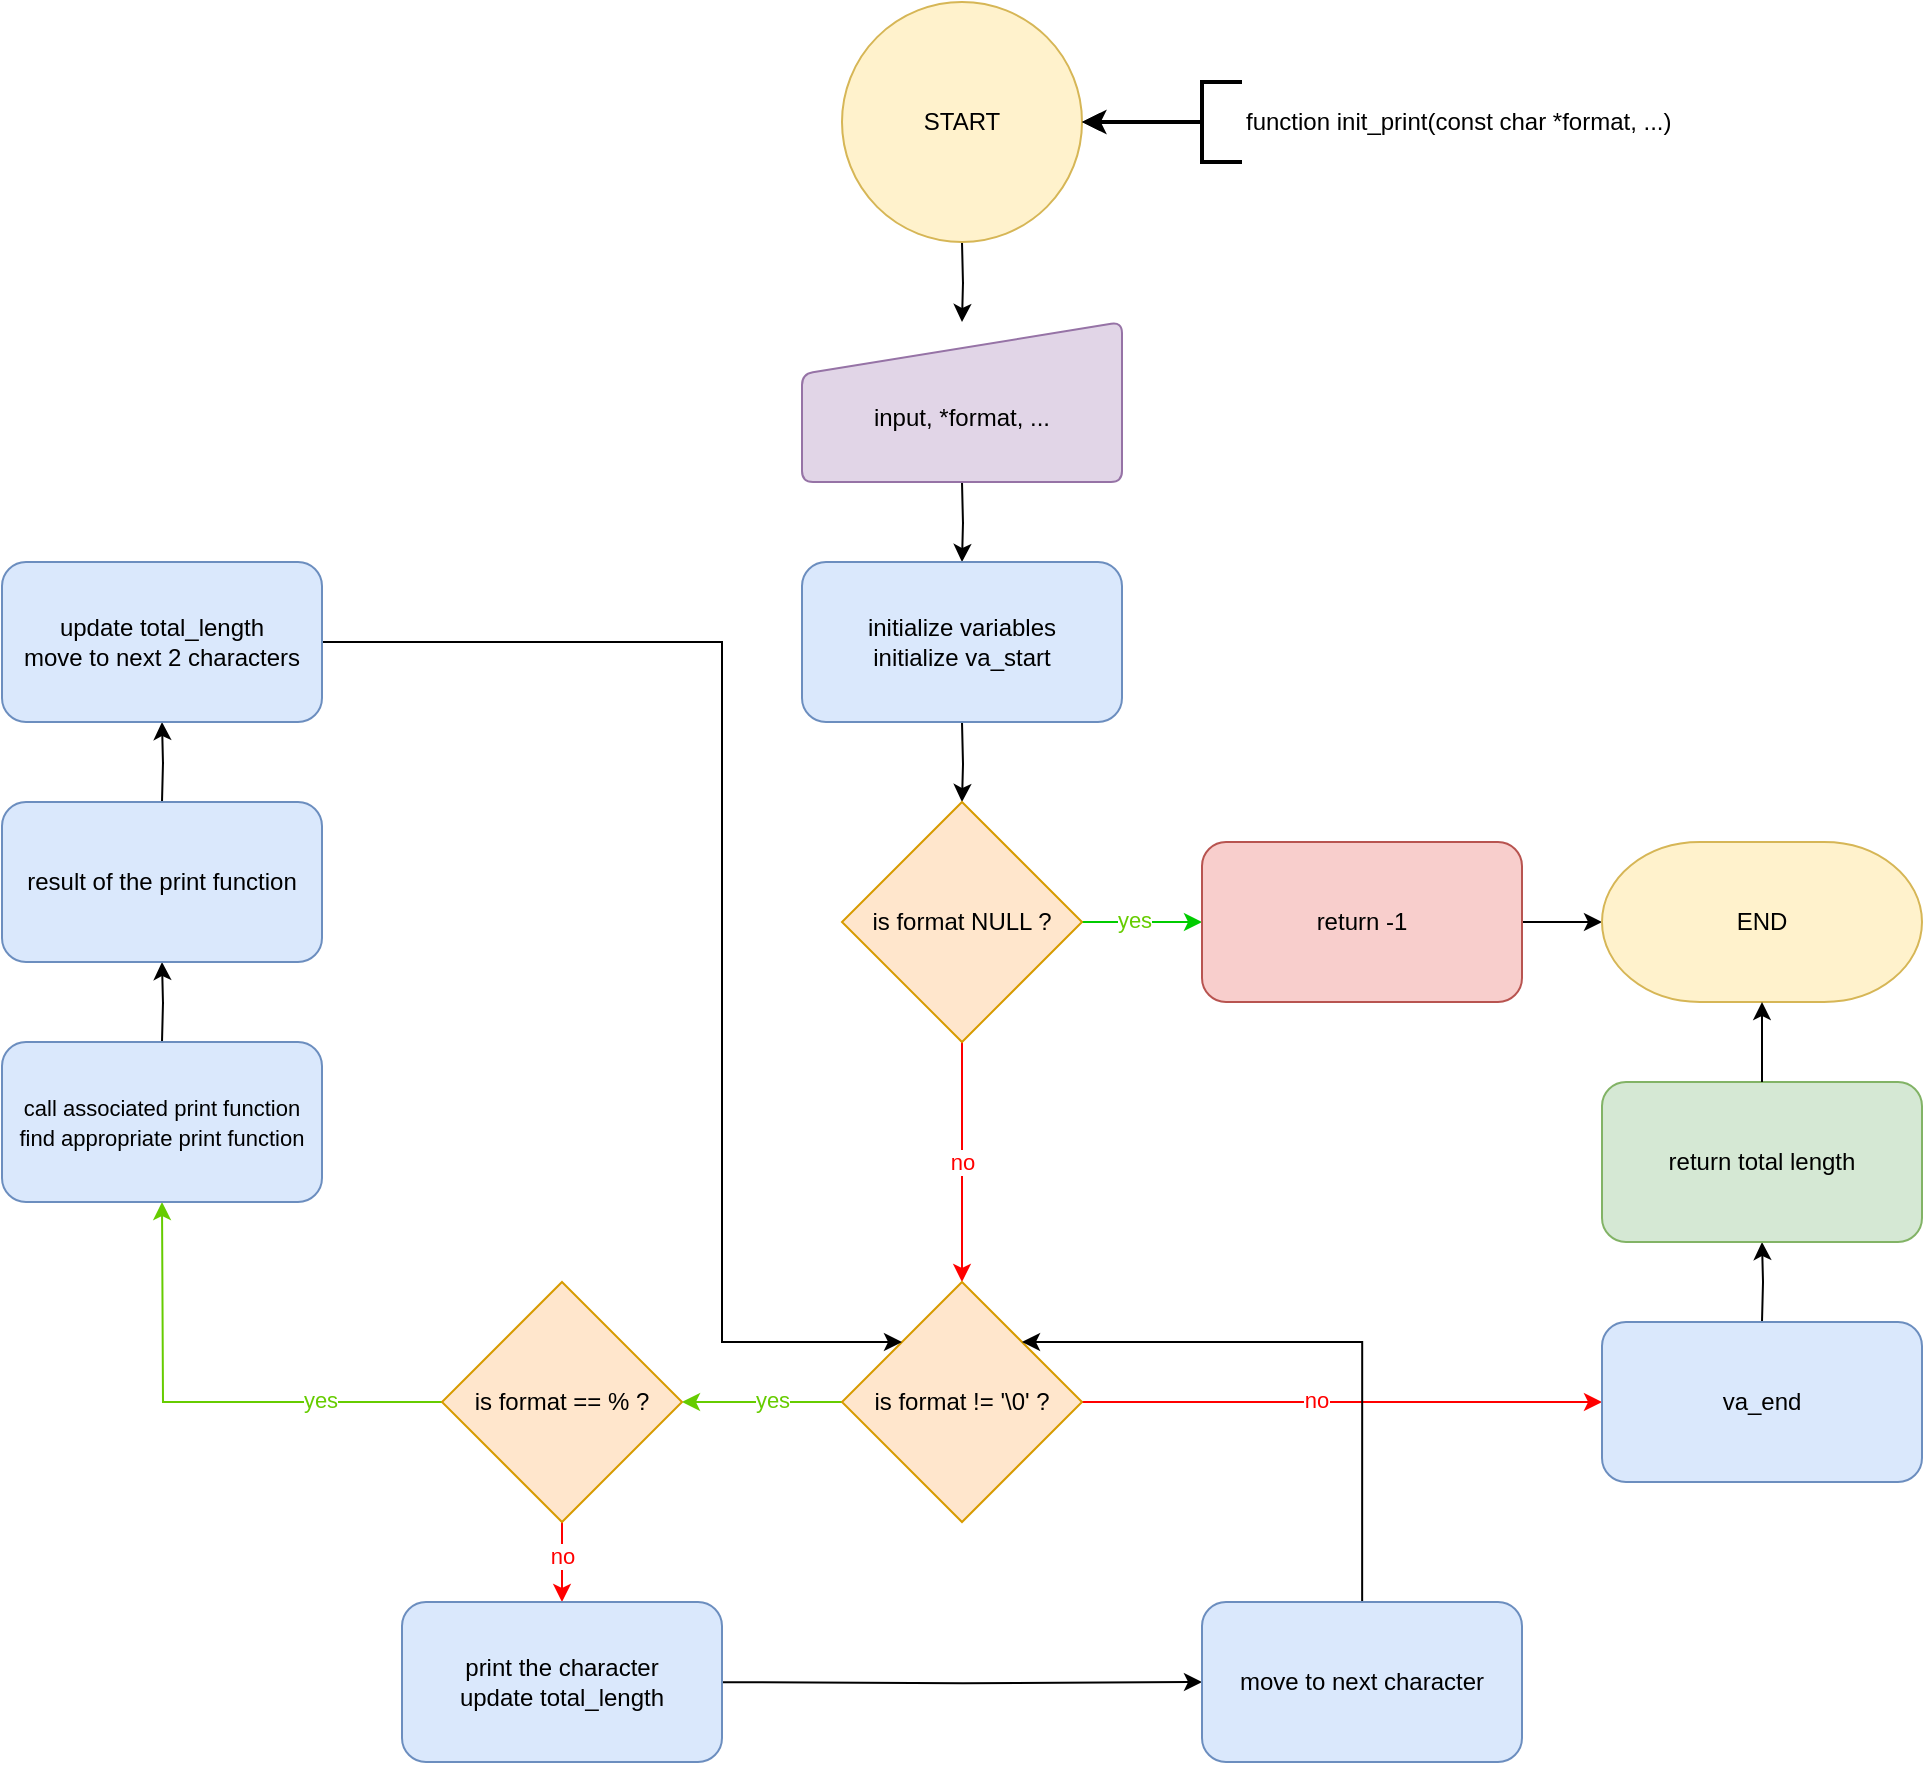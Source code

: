 <mxfile version="28.2.0">
  <diagram name="Page-1" id="cIKwY36cU6eKa0tKvRjj">
    <mxGraphModel dx="2244" dy="1973" grid="1" gridSize="10" guides="1" tooltips="1" connect="1" arrows="1" fold="1" page="1" pageScale="1" pageWidth="827" pageHeight="1169" math="0" shadow="0">
      <root>
        <mxCell id="0" />
        <mxCell id="1" parent="0" />
        <mxCell id="BRxhBJpI5ctmWRJHoFR--22" style="edgeStyle=orthogonalEdgeStyle;rounded=0;orthogonalLoop=1;jettySize=auto;html=1;entryX=0.5;entryY=0;entryDx=0;entryDy=0;" edge="1" parent="1" target="BRxhBJpI5ctmWRJHoFR--17">
          <mxGeometry relative="1" as="geometry">
            <mxPoint x="240" y="480" as="sourcePoint" />
          </mxGeometry>
        </mxCell>
        <mxCell id="BRxhBJpI5ctmWRJHoFR--16" style="edgeStyle=orthogonalEdgeStyle;rounded=0;orthogonalLoop=1;jettySize=auto;html=1;entryX=0.5;entryY=0;entryDx=0;entryDy=0;" edge="1" parent="1">
          <mxGeometry relative="1" as="geometry">
            <mxPoint x="240" y="360" as="sourcePoint" />
            <mxPoint x="240" y="400" as="targetPoint" />
          </mxGeometry>
        </mxCell>
        <mxCell id="BRxhBJpI5ctmWRJHoFR--15" style="edgeStyle=orthogonalEdgeStyle;rounded=0;orthogonalLoop=1;jettySize=auto;html=1;entryX=0.5;entryY=0;entryDx=0;entryDy=0;" edge="1" parent="1">
          <mxGeometry relative="1" as="geometry">
            <mxPoint x="240" y="240" as="sourcePoint" />
            <mxPoint x="240" y="280" as="targetPoint" />
          </mxGeometry>
        </mxCell>
        <mxCell id="BRxhBJpI5ctmWRJHoFR--21" style="edgeStyle=orthogonalEdgeStyle;rounded=0;orthogonalLoop=1;jettySize=auto;html=1;entryX=0;entryY=0.5;entryDx=0;entryDy=0;strokeColor=#00CC00;" edge="1" parent="1" source="BRxhBJpI5ctmWRJHoFR--17" target="BRxhBJpI5ctmWRJHoFR--18">
          <mxGeometry relative="1" as="geometry" />
        </mxCell>
        <mxCell id="BRxhBJpI5ctmWRJHoFR--48" value="&lt;font style=&quot;&quot;&gt;yes&lt;/font&gt;" style="edgeLabel;html=1;align=center;verticalAlign=middle;resizable=0;points=[];fontColor=#66CC00;" vertex="1" connectable="0" parent="BRxhBJpI5ctmWRJHoFR--21">
          <mxGeometry x="-0.3" y="3" relative="1" as="geometry">
            <mxPoint x="5" y="2" as="offset" />
          </mxGeometry>
        </mxCell>
        <mxCell id="BRxhBJpI5ctmWRJHoFR--25" value="&lt;font style=&quot;color: rgb(255, 0, 0);&quot;&gt;no&lt;/font&gt;" style="edgeStyle=orthogonalEdgeStyle;rounded=0;orthogonalLoop=1;jettySize=auto;html=1;entryX=0.5;entryY=0;entryDx=0;entryDy=0;strokeColor=#FF0000;align=center;" edge="1" parent="1" source="BRxhBJpI5ctmWRJHoFR--17" target="BRxhBJpI5ctmWRJHoFR--24">
          <mxGeometry x="0.001" relative="1" as="geometry">
            <Array as="points">
              <mxPoint x="240" y="670" />
              <mxPoint x="240" y="670" />
            </Array>
            <mxPoint as="offset" />
          </mxGeometry>
        </mxCell>
        <mxCell id="BRxhBJpI5ctmWRJHoFR--17" value="is format NULL ?" style="rhombus;whiteSpace=wrap;html=1;fillColor=#ffe6cc;strokeColor=#d79b00;" vertex="1" parent="1">
          <mxGeometry x="180" y="520" width="120" height="120" as="geometry" />
        </mxCell>
        <mxCell id="BRxhBJpI5ctmWRJHoFR--20" style="edgeStyle=orthogonalEdgeStyle;rounded=0;orthogonalLoop=1;jettySize=auto;html=1;" edge="1" parent="1" source="BRxhBJpI5ctmWRJHoFR--18" target="BRxhBJpI5ctmWRJHoFR--19">
          <mxGeometry relative="1" as="geometry" />
        </mxCell>
        <mxCell id="BRxhBJpI5ctmWRJHoFR--18" value="return -1" style="rounded=1;whiteSpace=wrap;html=1;fillColor=#f8cecc;strokeColor=#b85450;" vertex="1" parent="1">
          <mxGeometry x="360" y="540" width="160" height="80" as="geometry" />
        </mxCell>
        <mxCell id="BRxhBJpI5ctmWRJHoFR--19" value="END" style="strokeWidth=1;html=1;shape=mxgraph.flowchart.terminator;whiteSpace=wrap;fillColor=#fff2cc;strokeColor=#d6b656;" vertex="1" parent="1">
          <mxGeometry x="560" y="540" width="160" height="80" as="geometry" />
        </mxCell>
        <mxCell id="BRxhBJpI5ctmWRJHoFR--41" style="edgeStyle=orthogonalEdgeStyle;rounded=0;orthogonalLoop=1;jettySize=auto;html=1;entryX=1;entryY=0.5;entryDx=0;entryDy=0;strokeColor=#66CC00;" edge="1" parent="1" source="BRxhBJpI5ctmWRJHoFR--24" target="BRxhBJpI5ctmWRJHoFR--27">
          <mxGeometry relative="1" as="geometry" />
        </mxCell>
        <mxCell id="BRxhBJpI5ctmWRJHoFR--51" value="yes" style="edgeLabel;html=1;align=center;verticalAlign=middle;resizable=0;points=[];fontColor=#66CC00;labelBackgroundColor=default;" vertex="1" connectable="0" parent="BRxhBJpI5ctmWRJHoFR--41">
          <mxGeometry x="-0.016" y="1" relative="1" as="geometry">
            <mxPoint x="4" y="-2" as="offset" />
          </mxGeometry>
        </mxCell>
        <mxCell id="BRxhBJpI5ctmWRJHoFR--43" style="edgeStyle=orthogonalEdgeStyle;rounded=0;orthogonalLoop=1;jettySize=auto;html=1;entryX=0;entryY=0.5;entryDx=0;entryDy=0;strokeColor=#FF0000;" edge="1" parent="1" source="BRxhBJpI5ctmWRJHoFR--24">
          <mxGeometry relative="1" as="geometry">
            <mxPoint x="560" y="820" as="targetPoint" />
          </mxGeometry>
        </mxCell>
        <mxCell id="BRxhBJpI5ctmWRJHoFR--52" value="no" style="edgeLabel;html=1;align=center;verticalAlign=middle;resizable=0;points=[];fontColor=#FF0000;" vertex="1" connectable="0" parent="BRxhBJpI5ctmWRJHoFR--43">
          <mxGeometry x="-0.554" y="1" relative="1" as="geometry">
            <mxPoint x="59" as="offset" />
          </mxGeometry>
        </mxCell>
        <mxCell id="BRxhBJpI5ctmWRJHoFR--24" value="is format != &#39;\0&#39; ?" style="rhombus;whiteSpace=wrap;html=1;fillColor=#ffe6cc;strokeColor=#d79b00;" vertex="1" parent="1">
          <mxGeometry x="180" y="760" width="120" height="120" as="geometry" />
        </mxCell>
        <mxCell id="BRxhBJpI5ctmWRJHoFR--33" style="edgeStyle=orthogonalEdgeStyle;rounded=0;orthogonalLoop=1;jettySize=auto;html=1;entryX=0.5;entryY=1;entryDx=0;entryDy=0;strokeColor=#66CC00;" edge="1" parent="1" source="BRxhBJpI5ctmWRJHoFR--27">
          <mxGeometry relative="1" as="geometry">
            <mxPoint x="-160" y="720" as="targetPoint" />
          </mxGeometry>
        </mxCell>
        <mxCell id="BRxhBJpI5ctmWRJHoFR--49" value="yes" style="edgeLabel;html=1;align=center;verticalAlign=middle;resizable=0;points=[];labelBackgroundColor=default;fontColor=#66CC00;" vertex="1" connectable="0" parent="BRxhBJpI5ctmWRJHoFR--33">
          <mxGeometry x="-0.331" y="-3" relative="1" as="geometry">
            <mxPoint x="19" y="2" as="offset" />
          </mxGeometry>
        </mxCell>
        <mxCell id="BRxhBJpI5ctmWRJHoFR--42" style="edgeStyle=orthogonalEdgeStyle;rounded=0;orthogonalLoop=1;jettySize=auto;html=1;entryX=0.5;entryY=0;entryDx=0;entryDy=0;strokeColor=#FF0000;" edge="1" parent="1" source="BRxhBJpI5ctmWRJHoFR--27">
          <mxGeometry relative="1" as="geometry">
            <mxPoint x="40" y="920" as="targetPoint" />
          </mxGeometry>
        </mxCell>
        <mxCell id="BRxhBJpI5ctmWRJHoFR--50" value="no" style="edgeLabel;html=1;align=center;verticalAlign=middle;resizable=0;points=[];labelBackgroundColor=default;fontColor=#FF0000;" vertex="1" connectable="0" parent="BRxhBJpI5ctmWRJHoFR--42">
          <mxGeometry x="-0.2" relative="1" as="geometry">
            <mxPoint y="1" as="offset" />
          </mxGeometry>
        </mxCell>
        <mxCell id="BRxhBJpI5ctmWRJHoFR--27" value="is format == % ?" style="rhombus;whiteSpace=wrap;html=1;fillColor=#ffe6cc;strokeColor=#d79b00;" vertex="1" parent="1">
          <mxGeometry x="-20" y="760" width="120" height="120" as="geometry" />
        </mxCell>
        <mxCell id="BRxhBJpI5ctmWRJHoFR--57" style="edgeStyle=orthogonalEdgeStyle;rounded=0;orthogonalLoop=1;jettySize=auto;html=1;exitX=1;exitY=0.5;exitDx=0;exitDy=0;entryX=0;entryY=0;entryDx=0;entryDy=0;" edge="1" parent="1" target="BRxhBJpI5ctmWRJHoFR--24">
          <mxGeometry relative="1" as="geometry">
            <mxPoint x="240" y="760" as="targetPoint" />
            <mxPoint x="-80" y="440" as="sourcePoint" />
            <Array as="points">
              <mxPoint x="120" y="440" />
              <mxPoint x="120" y="790" />
            </Array>
          </mxGeometry>
        </mxCell>
        <mxCell id="BRxhBJpI5ctmWRJHoFR--54" style="edgeStyle=orthogonalEdgeStyle;rounded=0;orthogonalLoop=1;jettySize=auto;html=1;entryX=0.5;entryY=1;entryDx=0;entryDy=0;" edge="1" parent="1">
          <mxGeometry relative="1" as="geometry">
            <mxPoint x="-160" y="520" as="sourcePoint" />
            <mxPoint x="-160" y="480" as="targetPoint" />
          </mxGeometry>
        </mxCell>
        <mxCell id="BRxhBJpI5ctmWRJHoFR--53" style="edgeStyle=orthogonalEdgeStyle;rounded=0;orthogonalLoop=1;jettySize=auto;html=1;entryX=0.5;entryY=1;entryDx=0;entryDy=0;" edge="1" parent="1">
          <mxGeometry relative="1" as="geometry">
            <mxPoint x="-160" y="640" as="sourcePoint" />
            <mxPoint x="-160" y="600" as="targetPoint" />
          </mxGeometry>
        </mxCell>
        <mxCell id="BRxhBJpI5ctmWRJHoFR--37" style="edgeStyle=orthogonalEdgeStyle;rounded=0;orthogonalLoop=1;jettySize=auto;html=1;entryX=0;entryY=0.5;entryDx=0;entryDy=0;" edge="1" parent="1">
          <mxGeometry relative="1" as="geometry">
            <mxPoint x="120" y="960.077" as="sourcePoint" />
            <mxPoint x="360" y="960" as="targetPoint" />
          </mxGeometry>
        </mxCell>
        <mxCell id="BRxhBJpI5ctmWRJHoFR--62" style="edgeStyle=orthogonalEdgeStyle;rounded=0;orthogonalLoop=1;jettySize=auto;html=1;entryX=1;entryY=0;entryDx=0;entryDy=0;" edge="1" parent="1" target="BRxhBJpI5ctmWRJHoFR--24">
          <mxGeometry relative="1" as="geometry">
            <mxPoint x="440.077" y="920" as="sourcePoint" />
            <Array as="points">
              <mxPoint x="440" y="790" />
            </Array>
          </mxGeometry>
        </mxCell>
        <mxCell id="BRxhBJpI5ctmWRJHoFR--60" style="edgeStyle=orthogonalEdgeStyle;rounded=0;orthogonalLoop=1;jettySize=auto;html=1;entryX=0.5;entryY=1;entryDx=0;entryDy=0;" edge="1" parent="1" target="BRxhBJpI5ctmWRJHoFR--39">
          <mxGeometry relative="1" as="geometry">
            <mxPoint x="640" y="780" as="sourcePoint" />
          </mxGeometry>
        </mxCell>
        <mxCell id="BRxhBJpI5ctmWRJHoFR--39" value="return total length" style="rounded=1;whiteSpace=wrap;html=1;fillColor=#d5e8d4;strokeColor=#82b366;" vertex="1" parent="1">
          <mxGeometry x="560" y="660" width="160" height="80" as="geometry" />
        </mxCell>
        <mxCell id="BRxhBJpI5ctmWRJHoFR--46" value="START" style="ellipse;whiteSpace=wrap;html=1;aspect=fixed;fillColor=#fff2cc;strokeColor=#d6b656;" vertex="1" parent="1">
          <mxGeometry x="180" y="120" width="120" height="120" as="geometry" />
        </mxCell>
        <mxCell id="BRxhBJpI5ctmWRJHoFR--47" value="&lt;div&gt;&lt;br&gt;&lt;/div&gt;input, *format, ..." style="html=1;strokeWidth=1;shape=manualInput;whiteSpace=wrap;rounded=1;size=26;arcSize=11;fillColor=#e1d5e7;strokeColor=#9673a6;" vertex="1" parent="1">
          <mxGeometry x="160" y="280" width="160" height="80" as="geometry" />
        </mxCell>
        <mxCell id="BRxhBJpI5ctmWRJHoFR--61" style="edgeStyle=orthogonalEdgeStyle;rounded=0;orthogonalLoop=1;jettySize=auto;html=1;entryX=0.5;entryY=1;entryDx=0;entryDy=0;entryPerimeter=0;" edge="1" parent="1" source="BRxhBJpI5ctmWRJHoFR--39" target="BRxhBJpI5ctmWRJHoFR--19">
          <mxGeometry relative="1" as="geometry" />
        </mxCell>
        <mxCell id="BRxhBJpI5ctmWRJHoFR--64" style="edgeStyle=orthogonalEdgeStyle;rounded=0;orthogonalLoop=1;jettySize=auto;html=1;exitX=0;exitY=0.5;exitDx=0;exitDy=0;exitPerimeter=0;entryX=1;entryY=0.5;entryDx=0;entryDy=0;" edge="1" parent="1" source="BRxhBJpI5ctmWRJHoFR--63" target="BRxhBJpI5ctmWRJHoFR--46">
          <mxGeometry relative="1" as="geometry" />
        </mxCell>
        <mxCell id="BRxhBJpI5ctmWRJHoFR--66" value="" style="edgeStyle=orthogonalEdgeStyle;rounded=0;orthogonalLoop=1;jettySize=auto;html=1;strokeWidth=2;" edge="1" parent="1" source="BRxhBJpI5ctmWRJHoFR--63" target="BRxhBJpI5ctmWRJHoFR--46">
          <mxGeometry relative="1" as="geometry" />
        </mxCell>
        <mxCell id="BRxhBJpI5ctmWRJHoFR--63" value="function init_print(const char *format, ...)" style="strokeWidth=2;html=1;shape=mxgraph.flowchart.annotation_2;align=left;labelPosition=right;pointerEvents=1;" vertex="1" parent="1">
          <mxGeometry x="340" y="160" width="40" height="40" as="geometry" />
        </mxCell>
        <mxCell id="BRxhBJpI5ctmWRJHoFR--68" value="initialize variables&lt;div&gt;initialize va_start&lt;/div&gt;" style="rounded=1;whiteSpace=wrap;html=1;fillColor=#dae8fc;strokeColor=#6c8ebf;" vertex="1" parent="1">
          <mxGeometry x="160" y="400" width="160" height="80" as="geometry" />
        </mxCell>
        <mxCell id="BRxhBJpI5ctmWRJHoFR--69" value="move to next character" style="rounded=1;whiteSpace=wrap;html=1;fillColor=#dae8fc;strokeColor=#6c8ebf;" vertex="1" parent="1">
          <mxGeometry x="360" y="920" width="160" height="80" as="geometry" />
        </mxCell>
        <mxCell id="BRxhBJpI5ctmWRJHoFR--70" value="va_end" style="rounded=1;whiteSpace=wrap;html=1;fillColor=#dae8fc;strokeColor=#6c8ebf;" vertex="1" parent="1">
          <mxGeometry x="560" y="780" width="160" height="80" as="geometry" />
        </mxCell>
        <mxCell id="BRxhBJpI5ctmWRJHoFR--71" value="print the character&lt;div&gt;update total_length&lt;/div&gt;" style="rounded=1;whiteSpace=wrap;html=1;fillColor=#dae8fc;strokeColor=#6c8ebf;" vertex="1" parent="1">
          <mxGeometry x="-40" y="920" width="160" height="80" as="geometry" />
        </mxCell>
        <mxCell id="BRxhBJpI5ctmWRJHoFR--72" value="&lt;font style=&quot;font-size: 11px;&quot;&gt;call associated print function&lt;/font&gt;&lt;div&gt;&lt;font style=&quot;font-size: 11px;&quot;&gt;find appropriate print function&lt;/font&gt;&lt;/div&gt;" style="rounded=1;whiteSpace=wrap;html=1;fillColor=#dae8fc;strokeColor=#6c8ebf;" vertex="1" parent="1">
          <mxGeometry x="-240" y="640" width="160" height="80" as="geometry" />
        </mxCell>
        <mxCell id="BRxhBJpI5ctmWRJHoFR--73" value="result of the print function" style="rounded=1;whiteSpace=wrap;html=1;fillColor=#dae8fc;strokeColor=#6c8ebf;" vertex="1" parent="1">
          <mxGeometry x="-240" y="520" width="160" height="80" as="geometry" />
        </mxCell>
        <mxCell id="BRxhBJpI5ctmWRJHoFR--74" value="update total_length&lt;div&gt;move to next 2 characters&lt;/div&gt;" style="rounded=1;whiteSpace=wrap;html=1;fillColor=#dae8fc;strokeColor=#6c8ebf;" vertex="1" parent="1">
          <mxGeometry x="-240" y="400" width="160" height="80" as="geometry" />
        </mxCell>
      </root>
    </mxGraphModel>
  </diagram>
</mxfile>
